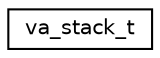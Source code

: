 digraph "Graphical Class Hierarchy"
{
  edge [fontname="Helvetica",fontsize="10",labelfontname="Helvetica",labelfontsize="10"];
  node [fontname="Helvetica",fontsize="10",shape=record];
  rankdir="LR";
  Node0 [label="va_stack_t",height=0.2,width=0.4,color="black", fillcolor="white", style="filled",URL="$structva__stack__t.html"];
}
